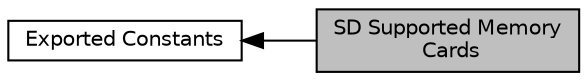 digraph "SD Supported Memory Cards"
{
  edge [fontname="Helvetica",fontsize="10",labelfontname="Helvetica",labelfontsize="10"];
  node [fontname="Helvetica",fontsize="10",shape=record];
  rankdir=LR;
  Node1 [label="Exported Constants",height=0.2,width=0.4,color="black", fillcolor="white", style="filled",URL="$group___s_d___exported___constants.html"];
  Node0 [label="SD Supported Memory\l Cards",height=0.2,width=0.4,color="black", fillcolor="grey75", style="filled", fontcolor="black"];
  Node1->Node0 [shape=plaintext, dir="back", style="solid"];
}
